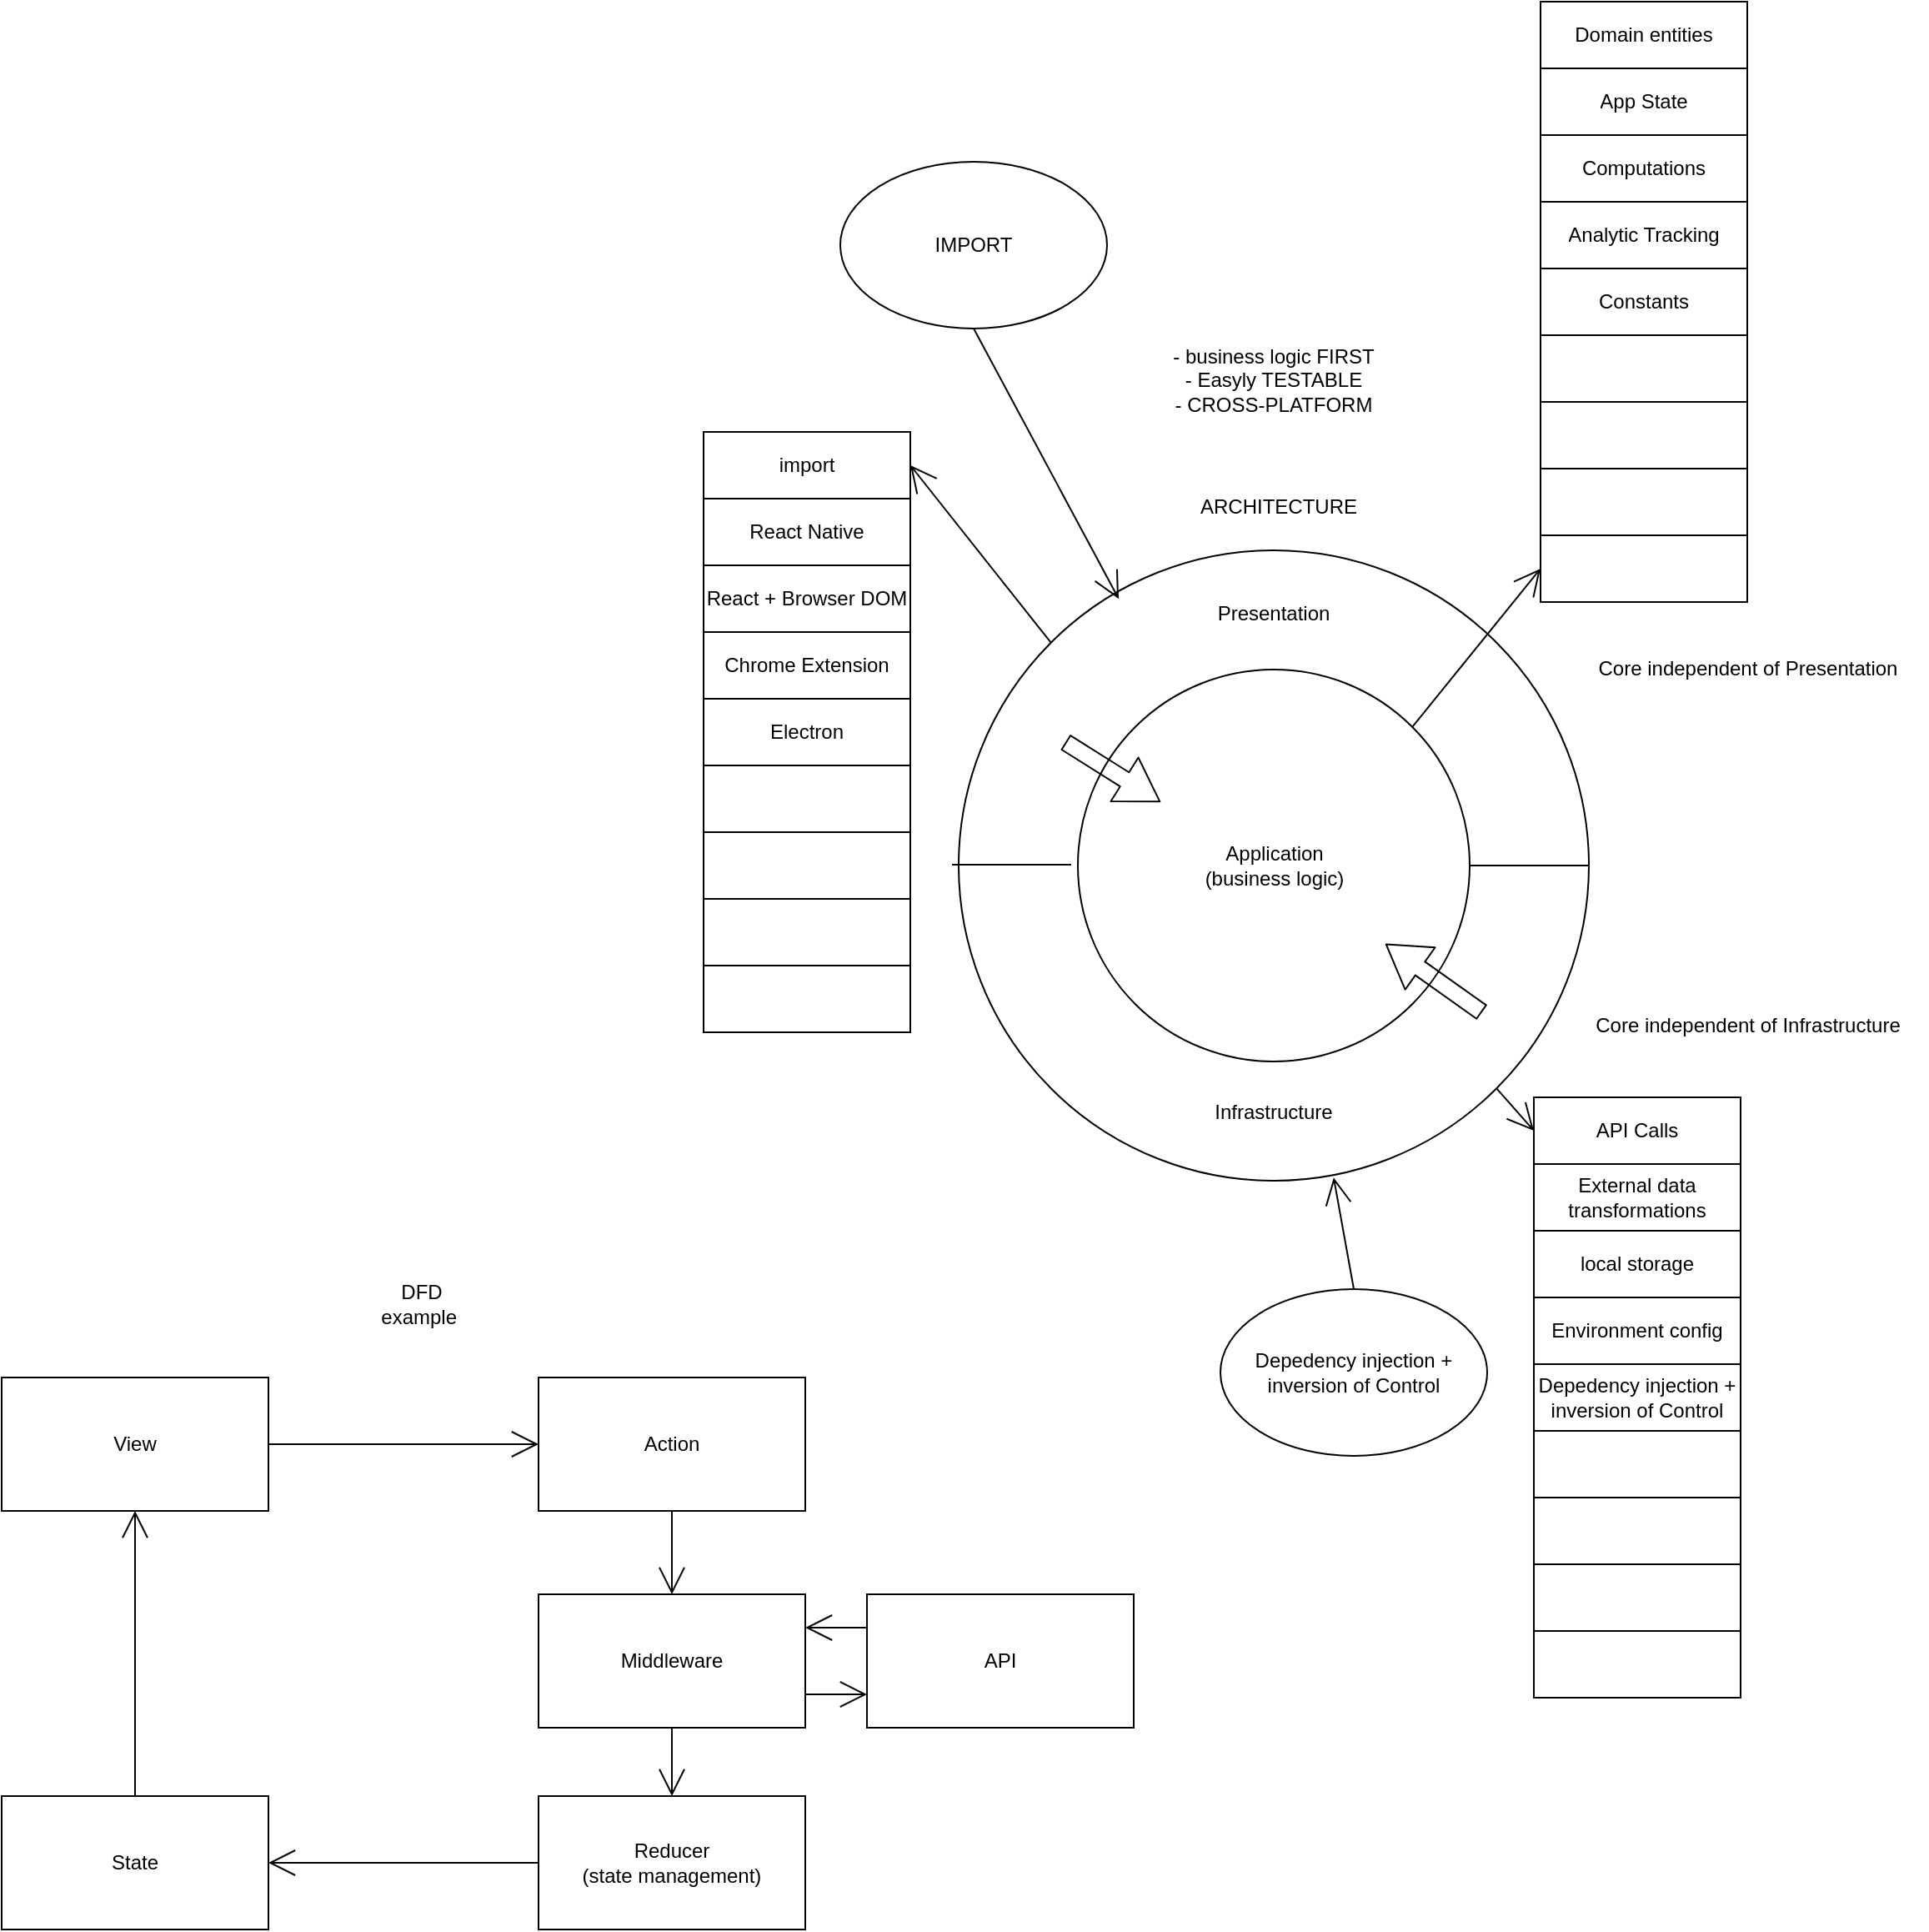 <mxfile version="20.8.16" type="device"><diagram name="Page-1" id="wz2Gjf_DAy5lskiJb3jF"><mxGraphModel dx="1704" dy="1566" grid="0" gridSize="10" guides="1" tooltips="1" connect="1" arrows="1" fold="1" page="0" pageScale="1" pageWidth="850" pageHeight="1100" math="0" shadow="0"><root><mxCell id="0"/><mxCell id="1" parent="0"/><mxCell id="e_fFrTzsC7vawSEPjvbH-32" style="edgeStyle=none;curved=1;rounded=0;orthogonalLoop=1;jettySize=auto;html=1;exitX=0;exitY=0;exitDx=0;exitDy=0;entryX=1;entryY=0.5;entryDx=0;entryDy=0;endArrow=open;startSize=14;endSize=14;sourcePerimeterSpacing=8;targetPerimeterSpacing=8;" edge="1" parent="1" source="e_fFrTzsC7vawSEPjvbH-2" target="e_fFrTzsC7vawSEPjvbH-14"><mxGeometry relative="1" as="geometry"/></mxCell><mxCell id="e_fFrTzsC7vawSEPjvbH-78" style="edgeStyle=none;curved=1;rounded=0;orthogonalLoop=1;jettySize=auto;html=1;exitX=1;exitY=1;exitDx=0;exitDy=0;entryX=0;entryY=0.5;entryDx=0;entryDy=0;endArrow=open;startSize=14;endSize=14;sourcePerimeterSpacing=8;targetPerimeterSpacing=8;" edge="1" parent="1" source="e_fFrTzsC7vawSEPjvbH-2" target="e_fFrTzsC7vawSEPjvbH-56"><mxGeometry relative="1" as="geometry"/></mxCell><mxCell id="e_fFrTzsC7vawSEPjvbH-2" value="" style="ellipse;whiteSpace=wrap;html=1;" vertex="1" parent="1"><mxGeometry x="81" y="-53" width="378" height="378" as="geometry"/></mxCell><mxCell id="e_fFrTzsC7vawSEPjvbH-54" style="edgeStyle=none;curved=1;rounded=0;orthogonalLoop=1;jettySize=auto;html=1;exitX=1;exitY=0;exitDx=0;exitDy=0;entryX=0;entryY=0.5;entryDx=0;entryDy=0;endArrow=open;startSize=14;endSize=14;sourcePerimeterSpacing=8;targetPerimeterSpacing=8;" edge="1" parent="1" source="e_fFrTzsC7vawSEPjvbH-3" target="e_fFrTzsC7vawSEPjvbH-50"><mxGeometry relative="1" as="geometry"/></mxCell><mxCell id="e_fFrTzsC7vawSEPjvbH-3" value="Application&lt;br&gt;(business logic)" style="ellipse;whiteSpace=wrap;html=1;" vertex="1" parent="1"><mxGeometry x="152.5" y="18.5" width="235" height="235" as="geometry"/></mxCell><mxCell id="e_fFrTzsC7vawSEPjvbH-5" value="" style="endArrow=none;html=1;rounded=0;startSize=14;endSize=14;sourcePerimeterSpacing=8;targetPerimeterSpacing=8;curved=1;entryX=1;entryY=0.5;entryDx=0;entryDy=0;exitX=1;exitY=0.5;exitDx=0;exitDy=0;" edge="1" parent="1" source="e_fFrTzsC7vawSEPjvbH-3" target="e_fFrTzsC7vawSEPjvbH-2"><mxGeometry width="50" height="50" relative="1" as="geometry"><mxPoint x="226" y="157" as="sourcePoint"/><mxPoint x="276" y="107" as="targetPoint"/></mxGeometry></mxCell><mxCell id="e_fFrTzsC7vawSEPjvbH-6" value="" style="endArrow=none;html=1;rounded=0;startSize=14;endSize=14;sourcePerimeterSpacing=8;targetPerimeterSpacing=8;curved=1;entryX=1;entryY=0.5;entryDx=0;entryDy=0;exitX=1;exitY=0.5;exitDx=0;exitDy=0;" edge="1" parent="1"><mxGeometry width="50" height="50" relative="1" as="geometry"><mxPoint x="77.0" y="135.5" as="sourcePoint"/><mxPoint x="148.5" y="135.5" as="targetPoint"/></mxGeometry></mxCell><mxCell id="e_fFrTzsC7vawSEPjvbH-7" value="Presentation" style="text;strokeColor=none;fillColor=none;html=1;align=center;verticalAlign=middle;whiteSpace=wrap;rounded=0;" vertex="1" parent="1"><mxGeometry x="240" y="-30" width="60" height="30" as="geometry"/></mxCell><mxCell id="e_fFrTzsC7vawSEPjvbH-8" value="Infrastructure" style="text;strokeColor=none;fillColor=none;html=1;align=center;verticalAlign=middle;whiteSpace=wrap;rounded=0;" vertex="1" parent="1"><mxGeometry x="240" y="269" width="60" height="30" as="geometry"/></mxCell><mxCell id="e_fFrTzsC7vawSEPjvbH-9" value="Core independent of Presentation" style="text;strokeColor=none;fillColor=none;html=1;align=center;verticalAlign=middle;whiteSpace=wrap;rounded=0;" vertex="1" parent="1"><mxGeometry x="447" y="3" width="215" height="30" as="geometry"/></mxCell><mxCell id="e_fFrTzsC7vawSEPjvbH-10" value="Core independent of Infrastructure" style="text;strokeColor=none;fillColor=none;html=1;align=center;verticalAlign=middle;whiteSpace=wrap;rounded=0;" vertex="1" parent="1"><mxGeometry x="447" y="217" width="215" height="30" as="geometry"/></mxCell><mxCell id="e_fFrTzsC7vawSEPjvbH-11" value="ARCHITECTURE" style="text;strokeColor=none;fillColor=none;html=1;align=center;verticalAlign=middle;whiteSpace=wrap;rounded=0;" vertex="1" parent="1"><mxGeometry x="189" y="-94" width="168" height="30" as="geometry"/></mxCell><mxCell id="e_fFrTzsC7vawSEPjvbH-12" value="- business logic FIRST&lt;br&gt;- Easyly TESTABLE&lt;br&gt;- CROSS-PLATFORM" style="text;strokeColor=none;fillColor=none;html=1;align=center;verticalAlign=middle;whiteSpace=wrap;rounded=0;" vertex="1" parent="1"><mxGeometry x="186" y="-186" width="168" height="62" as="geometry"/></mxCell><mxCell id="e_fFrTzsC7vawSEPjvbH-13" value="" style="shape=table;startSize=0;container=1;collapsible=0;childLayout=tableLayout;" vertex="1" parent="1"><mxGeometry x="-72" y="-124" width="124" height="360" as="geometry"/></mxCell><mxCell id="e_fFrTzsC7vawSEPjvbH-14" value="" style="shape=tableRow;horizontal=0;startSize=0;swimlaneHead=0;swimlaneBody=0;strokeColor=inherit;top=0;left=0;bottom=0;right=0;collapsible=0;dropTarget=0;fillColor=none;points=[[0,0.5],[1,0.5]];portConstraint=eastwest;" vertex="1" parent="e_fFrTzsC7vawSEPjvbH-13"><mxGeometry width="124" height="40" as="geometry"/></mxCell><mxCell id="e_fFrTzsC7vawSEPjvbH-15" value="import" style="shape=partialRectangle;html=1;whiteSpace=wrap;connectable=0;strokeColor=inherit;overflow=hidden;fillColor=none;top=0;left=0;bottom=0;right=0;pointerEvents=1;" vertex="1" parent="e_fFrTzsC7vawSEPjvbH-14"><mxGeometry width="124" height="40" as="geometry"><mxRectangle width="124" height="40" as="alternateBounds"/></mxGeometry></mxCell><mxCell id="e_fFrTzsC7vawSEPjvbH-16" value="" style="shape=tableRow;horizontal=0;startSize=0;swimlaneHead=0;swimlaneBody=0;strokeColor=inherit;top=0;left=0;bottom=0;right=0;collapsible=0;dropTarget=0;fillColor=none;points=[[0,0.5],[1,0.5]];portConstraint=eastwest;" vertex="1" parent="e_fFrTzsC7vawSEPjvbH-13"><mxGeometry y="40" width="124" height="40" as="geometry"/></mxCell><mxCell id="e_fFrTzsC7vawSEPjvbH-17" value="React Native" style="shape=partialRectangle;html=1;whiteSpace=wrap;connectable=0;strokeColor=inherit;overflow=hidden;fillColor=none;top=0;left=0;bottom=0;right=0;pointerEvents=1;" vertex="1" parent="e_fFrTzsC7vawSEPjvbH-16"><mxGeometry width="124" height="40" as="geometry"><mxRectangle width="124" height="40" as="alternateBounds"/></mxGeometry></mxCell><mxCell id="e_fFrTzsC7vawSEPjvbH-18" value="" style="shape=tableRow;horizontal=0;startSize=0;swimlaneHead=0;swimlaneBody=0;strokeColor=inherit;top=0;left=0;bottom=0;right=0;collapsible=0;dropTarget=0;fillColor=none;points=[[0,0.5],[1,0.5]];portConstraint=eastwest;" vertex="1" parent="e_fFrTzsC7vawSEPjvbH-13"><mxGeometry y="80" width="124" height="40" as="geometry"/></mxCell><mxCell id="e_fFrTzsC7vawSEPjvbH-19" value="React + Browser DOM" style="shape=partialRectangle;html=1;whiteSpace=wrap;connectable=0;strokeColor=inherit;overflow=hidden;fillColor=none;top=0;left=0;bottom=0;right=0;pointerEvents=1;" vertex="1" parent="e_fFrTzsC7vawSEPjvbH-18"><mxGeometry width="124" height="40" as="geometry"><mxRectangle width="124" height="40" as="alternateBounds"/></mxGeometry></mxCell><mxCell id="e_fFrTzsC7vawSEPjvbH-20" value="" style="shape=tableRow;horizontal=0;startSize=0;swimlaneHead=0;swimlaneBody=0;strokeColor=inherit;top=0;left=0;bottom=0;right=0;collapsible=0;dropTarget=0;fillColor=none;points=[[0,0.5],[1,0.5]];portConstraint=eastwest;" vertex="1" parent="e_fFrTzsC7vawSEPjvbH-13"><mxGeometry y="120" width="124" height="40" as="geometry"/></mxCell><mxCell id="e_fFrTzsC7vawSEPjvbH-21" value="Chrome Extension" style="shape=partialRectangle;html=1;whiteSpace=wrap;connectable=0;strokeColor=inherit;overflow=hidden;fillColor=none;top=0;left=0;bottom=0;right=0;pointerEvents=1;" vertex="1" parent="e_fFrTzsC7vawSEPjvbH-20"><mxGeometry width="124" height="40" as="geometry"><mxRectangle width="124" height="40" as="alternateBounds"/></mxGeometry></mxCell><mxCell id="e_fFrTzsC7vawSEPjvbH-22" value="" style="shape=tableRow;horizontal=0;startSize=0;swimlaneHead=0;swimlaneBody=0;strokeColor=inherit;top=0;left=0;bottom=0;right=0;collapsible=0;dropTarget=0;fillColor=none;points=[[0,0.5],[1,0.5]];portConstraint=eastwest;" vertex="1" parent="e_fFrTzsC7vawSEPjvbH-13"><mxGeometry y="160" width="124" height="40" as="geometry"/></mxCell><mxCell id="e_fFrTzsC7vawSEPjvbH-23" value="Electron" style="shape=partialRectangle;html=1;whiteSpace=wrap;connectable=0;strokeColor=inherit;overflow=hidden;fillColor=none;top=0;left=0;bottom=0;right=0;pointerEvents=1;" vertex="1" parent="e_fFrTzsC7vawSEPjvbH-22"><mxGeometry width="124" height="40" as="geometry"><mxRectangle width="124" height="40" as="alternateBounds"/></mxGeometry></mxCell><mxCell id="e_fFrTzsC7vawSEPjvbH-24" value="" style="shape=tableRow;horizontal=0;startSize=0;swimlaneHead=0;swimlaneBody=0;strokeColor=inherit;top=0;left=0;bottom=0;right=0;collapsible=0;dropTarget=0;fillColor=none;points=[[0,0.5],[1,0.5]];portConstraint=eastwest;" vertex="1" parent="e_fFrTzsC7vawSEPjvbH-13"><mxGeometry y="200" width="124" height="40" as="geometry"/></mxCell><mxCell id="e_fFrTzsC7vawSEPjvbH-25" value="" style="shape=partialRectangle;html=1;whiteSpace=wrap;connectable=0;strokeColor=inherit;overflow=hidden;fillColor=none;top=0;left=0;bottom=0;right=0;pointerEvents=1;" vertex="1" parent="e_fFrTzsC7vawSEPjvbH-24"><mxGeometry width="124" height="40" as="geometry"><mxRectangle width="124" height="40" as="alternateBounds"/></mxGeometry></mxCell><mxCell id="e_fFrTzsC7vawSEPjvbH-26" value="" style="shape=tableRow;horizontal=0;startSize=0;swimlaneHead=0;swimlaneBody=0;strokeColor=inherit;top=0;left=0;bottom=0;right=0;collapsible=0;dropTarget=0;fillColor=none;points=[[0,0.5],[1,0.5]];portConstraint=eastwest;" vertex="1" parent="e_fFrTzsC7vawSEPjvbH-13"><mxGeometry y="240" width="124" height="40" as="geometry"/></mxCell><mxCell id="e_fFrTzsC7vawSEPjvbH-27" value="" style="shape=partialRectangle;html=1;whiteSpace=wrap;connectable=0;strokeColor=inherit;overflow=hidden;fillColor=none;top=0;left=0;bottom=0;right=0;pointerEvents=1;" vertex="1" parent="e_fFrTzsC7vawSEPjvbH-26"><mxGeometry width="124" height="40" as="geometry"><mxRectangle width="124" height="40" as="alternateBounds"/></mxGeometry></mxCell><mxCell id="e_fFrTzsC7vawSEPjvbH-28" value="" style="shape=tableRow;horizontal=0;startSize=0;swimlaneHead=0;swimlaneBody=0;strokeColor=inherit;top=0;left=0;bottom=0;right=0;collapsible=0;dropTarget=0;fillColor=none;points=[[0,0.5],[1,0.5]];portConstraint=eastwest;" vertex="1" parent="e_fFrTzsC7vawSEPjvbH-13"><mxGeometry y="280" width="124" height="40" as="geometry"/></mxCell><mxCell id="e_fFrTzsC7vawSEPjvbH-29" value="" style="shape=partialRectangle;html=1;whiteSpace=wrap;connectable=0;strokeColor=inherit;overflow=hidden;fillColor=none;top=0;left=0;bottom=0;right=0;pointerEvents=1;" vertex="1" parent="e_fFrTzsC7vawSEPjvbH-28"><mxGeometry width="124" height="40" as="geometry"><mxRectangle width="124" height="40" as="alternateBounds"/></mxGeometry></mxCell><mxCell id="e_fFrTzsC7vawSEPjvbH-30" value="" style="shape=tableRow;horizontal=0;startSize=0;swimlaneHead=0;swimlaneBody=0;strokeColor=inherit;top=0;left=0;bottom=0;right=0;collapsible=0;dropTarget=0;fillColor=none;points=[[0,0.5],[1,0.5]];portConstraint=eastwest;" vertex="1" parent="e_fFrTzsC7vawSEPjvbH-13"><mxGeometry y="320" width="124" height="40" as="geometry"/></mxCell><mxCell id="e_fFrTzsC7vawSEPjvbH-31" value="" style="shape=partialRectangle;html=1;whiteSpace=wrap;connectable=0;strokeColor=inherit;overflow=hidden;fillColor=none;top=0;left=0;bottom=0;right=0;pointerEvents=1;" vertex="1" parent="e_fFrTzsC7vawSEPjvbH-30"><mxGeometry width="124" height="40" as="geometry"><mxRectangle width="124" height="40" as="alternateBounds"/></mxGeometry></mxCell><mxCell id="e_fFrTzsC7vawSEPjvbH-33" value="" style="shape=table;startSize=0;container=1;collapsible=0;childLayout=tableLayout;" vertex="1" parent="1"><mxGeometry x="430" y="-382" width="124" height="360" as="geometry"/></mxCell><mxCell id="e_fFrTzsC7vawSEPjvbH-34" value="" style="shape=tableRow;horizontal=0;startSize=0;swimlaneHead=0;swimlaneBody=0;strokeColor=inherit;top=0;left=0;bottom=0;right=0;collapsible=0;dropTarget=0;fillColor=none;points=[[0,0.5],[1,0.5]];portConstraint=eastwest;" vertex="1" parent="e_fFrTzsC7vawSEPjvbH-33"><mxGeometry width="124" height="40" as="geometry"/></mxCell><mxCell id="e_fFrTzsC7vawSEPjvbH-35" value="Domain entities" style="shape=partialRectangle;html=1;whiteSpace=wrap;connectable=0;strokeColor=inherit;overflow=hidden;fillColor=none;top=0;left=0;bottom=0;right=0;pointerEvents=1;" vertex="1" parent="e_fFrTzsC7vawSEPjvbH-34"><mxGeometry width="124" height="40" as="geometry"><mxRectangle width="124" height="40" as="alternateBounds"/></mxGeometry></mxCell><mxCell id="e_fFrTzsC7vawSEPjvbH-36" value="" style="shape=tableRow;horizontal=0;startSize=0;swimlaneHead=0;swimlaneBody=0;strokeColor=inherit;top=0;left=0;bottom=0;right=0;collapsible=0;dropTarget=0;fillColor=none;points=[[0,0.5],[1,0.5]];portConstraint=eastwest;" vertex="1" parent="e_fFrTzsC7vawSEPjvbH-33"><mxGeometry y="40" width="124" height="40" as="geometry"/></mxCell><mxCell id="e_fFrTzsC7vawSEPjvbH-37" value="App State" style="shape=partialRectangle;html=1;whiteSpace=wrap;connectable=0;strokeColor=inherit;overflow=hidden;fillColor=none;top=0;left=0;bottom=0;right=0;pointerEvents=1;" vertex="1" parent="e_fFrTzsC7vawSEPjvbH-36"><mxGeometry width="124" height="40" as="geometry"><mxRectangle width="124" height="40" as="alternateBounds"/></mxGeometry></mxCell><mxCell id="e_fFrTzsC7vawSEPjvbH-38" value="" style="shape=tableRow;horizontal=0;startSize=0;swimlaneHead=0;swimlaneBody=0;strokeColor=inherit;top=0;left=0;bottom=0;right=0;collapsible=0;dropTarget=0;fillColor=none;points=[[0,0.5],[1,0.5]];portConstraint=eastwest;" vertex="1" parent="e_fFrTzsC7vawSEPjvbH-33"><mxGeometry y="80" width="124" height="40" as="geometry"/></mxCell><mxCell id="e_fFrTzsC7vawSEPjvbH-39" value="Computations" style="shape=partialRectangle;html=1;whiteSpace=wrap;connectable=0;strokeColor=inherit;overflow=hidden;fillColor=none;top=0;left=0;bottom=0;right=0;pointerEvents=1;" vertex="1" parent="e_fFrTzsC7vawSEPjvbH-38"><mxGeometry width="124" height="40" as="geometry"><mxRectangle width="124" height="40" as="alternateBounds"/></mxGeometry></mxCell><mxCell id="e_fFrTzsC7vawSEPjvbH-40" value="" style="shape=tableRow;horizontal=0;startSize=0;swimlaneHead=0;swimlaneBody=0;strokeColor=inherit;top=0;left=0;bottom=0;right=0;collapsible=0;dropTarget=0;fillColor=none;points=[[0,0.5],[1,0.5]];portConstraint=eastwest;" vertex="1" parent="e_fFrTzsC7vawSEPjvbH-33"><mxGeometry y="120" width="124" height="40" as="geometry"/></mxCell><mxCell id="e_fFrTzsC7vawSEPjvbH-41" value="Analytic Tracking" style="shape=partialRectangle;html=1;whiteSpace=wrap;connectable=0;strokeColor=inherit;overflow=hidden;fillColor=none;top=0;left=0;bottom=0;right=0;pointerEvents=1;" vertex="1" parent="e_fFrTzsC7vawSEPjvbH-40"><mxGeometry width="124" height="40" as="geometry"><mxRectangle width="124" height="40" as="alternateBounds"/></mxGeometry></mxCell><mxCell id="e_fFrTzsC7vawSEPjvbH-42" value="" style="shape=tableRow;horizontal=0;startSize=0;swimlaneHead=0;swimlaneBody=0;strokeColor=inherit;top=0;left=0;bottom=0;right=0;collapsible=0;dropTarget=0;fillColor=none;points=[[0,0.5],[1,0.5]];portConstraint=eastwest;" vertex="1" parent="e_fFrTzsC7vawSEPjvbH-33"><mxGeometry y="160" width="124" height="40" as="geometry"/></mxCell><mxCell id="e_fFrTzsC7vawSEPjvbH-43" value="Constants" style="shape=partialRectangle;html=1;whiteSpace=wrap;connectable=0;strokeColor=inherit;overflow=hidden;fillColor=none;top=0;left=0;bottom=0;right=0;pointerEvents=1;" vertex="1" parent="e_fFrTzsC7vawSEPjvbH-42"><mxGeometry width="124" height="40" as="geometry"><mxRectangle width="124" height="40" as="alternateBounds"/></mxGeometry></mxCell><mxCell id="e_fFrTzsC7vawSEPjvbH-44" value="" style="shape=tableRow;horizontal=0;startSize=0;swimlaneHead=0;swimlaneBody=0;strokeColor=inherit;top=0;left=0;bottom=0;right=0;collapsible=0;dropTarget=0;fillColor=none;points=[[0,0.5],[1,0.5]];portConstraint=eastwest;" vertex="1" parent="e_fFrTzsC7vawSEPjvbH-33"><mxGeometry y="200" width="124" height="40" as="geometry"/></mxCell><mxCell id="e_fFrTzsC7vawSEPjvbH-45" value="" style="shape=partialRectangle;html=1;whiteSpace=wrap;connectable=0;strokeColor=inherit;overflow=hidden;fillColor=none;top=0;left=0;bottom=0;right=0;pointerEvents=1;" vertex="1" parent="e_fFrTzsC7vawSEPjvbH-44"><mxGeometry width="124" height="40" as="geometry"><mxRectangle width="124" height="40" as="alternateBounds"/></mxGeometry></mxCell><mxCell id="e_fFrTzsC7vawSEPjvbH-46" value="" style="shape=tableRow;horizontal=0;startSize=0;swimlaneHead=0;swimlaneBody=0;strokeColor=inherit;top=0;left=0;bottom=0;right=0;collapsible=0;dropTarget=0;fillColor=none;points=[[0,0.5],[1,0.5]];portConstraint=eastwest;" vertex="1" parent="e_fFrTzsC7vawSEPjvbH-33"><mxGeometry y="240" width="124" height="40" as="geometry"/></mxCell><mxCell id="e_fFrTzsC7vawSEPjvbH-47" value="" style="shape=partialRectangle;html=1;whiteSpace=wrap;connectable=0;strokeColor=inherit;overflow=hidden;fillColor=none;top=0;left=0;bottom=0;right=0;pointerEvents=1;" vertex="1" parent="e_fFrTzsC7vawSEPjvbH-46"><mxGeometry width="124" height="40" as="geometry"><mxRectangle width="124" height="40" as="alternateBounds"/></mxGeometry></mxCell><mxCell id="e_fFrTzsC7vawSEPjvbH-48" value="" style="shape=tableRow;horizontal=0;startSize=0;swimlaneHead=0;swimlaneBody=0;strokeColor=inherit;top=0;left=0;bottom=0;right=0;collapsible=0;dropTarget=0;fillColor=none;points=[[0,0.5],[1,0.5]];portConstraint=eastwest;" vertex="1" parent="e_fFrTzsC7vawSEPjvbH-33"><mxGeometry y="280" width="124" height="40" as="geometry"/></mxCell><mxCell id="e_fFrTzsC7vawSEPjvbH-49" value="" style="shape=partialRectangle;html=1;whiteSpace=wrap;connectable=0;strokeColor=inherit;overflow=hidden;fillColor=none;top=0;left=0;bottom=0;right=0;pointerEvents=1;" vertex="1" parent="e_fFrTzsC7vawSEPjvbH-48"><mxGeometry width="124" height="40" as="geometry"><mxRectangle width="124" height="40" as="alternateBounds"/></mxGeometry></mxCell><mxCell id="e_fFrTzsC7vawSEPjvbH-50" value="" style="shape=tableRow;horizontal=0;startSize=0;swimlaneHead=0;swimlaneBody=0;strokeColor=inherit;top=0;left=0;bottom=0;right=0;collapsible=0;dropTarget=0;fillColor=none;points=[[0,0.5],[1,0.5]];portConstraint=eastwest;" vertex="1" parent="e_fFrTzsC7vawSEPjvbH-33"><mxGeometry y="320" width="124" height="40" as="geometry"/></mxCell><mxCell id="e_fFrTzsC7vawSEPjvbH-51" value="" style="shape=partialRectangle;html=1;whiteSpace=wrap;connectable=0;strokeColor=inherit;overflow=hidden;fillColor=none;top=0;left=0;bottom=0;right=0;pointerEvents=1;" vertex="1" parent="e_fFrTzsC7vawSEPjvbH-50"><mxGeometry width="124" height="40" as="geometry"><mxRectangle width="124" height="40" as="alternateBounds"/></mxGeometry></mxCell><mxCell id="e_fFrTzsC7vawSEPjvbH-55" value="" style="shape=table;startSize=0;container=1;collapsible=0;childLayout=tableLayout;" vertex="1" parent="1"><mxGeometry x="426" y="275" width="124" height="360" as="geometry"/></mxCell><mxCell id="e_fFrTzsC7vawSEPjvbH-56" value="" style="shape=tableRow;horizontal=0;startSize=0;swimlaneHead=0;swimlaneBody=0;strokeColor=inherit;top=0;left=0;bottom=0;right=0;collapsible=0;dropTarget=0;fillColor=none;points=[[0,0.5],[1,0.5]];portConstraint=eastwest;" vertex="1" parent="e_fFrTzsC7vawSEPjvbH-55"><mxGeometry width="124" height="40" as="geometry"/></mxCell><mxCell id="e_fFrTzsC7vawSEPjvbH-57" value="API Calls" style="shape=partialRectangle;html=1;whiteSpace=wrap;connectable=0;strokeColor=inherit;overflow=hidden;fillColor=none;top=0;left=0;bottom=0;right=0;pointerEvents=1;" vertex="1" parent="e_fFrTzsC7vawSEPjvbH-56"><mxGeometry width="124" height="40" as="geometry"><mxRectangle width="124" height="40" as="alternateBounds"/></mxGeometry></mxCell><mxCell id="e_fFrTzsC7vawSEPjvbH-58" value="" style="shape=tableRow;horizontal=0;startSize=0;swimlaneHead=0;swimlaneBody=0;strokeColor=inherit;top=0;left=0;bottom=0;right=0;collapsible=0;dropTarget=0;fillColor=none;points=[[0,0.5],[1,0.5]];portConstraint=eastwest;" vertex="1" parent="e_fFrTzsC7vawSEPjvbH-55"><mxGeometry y="40" width="124" height="40" as="geometry"/></mxCell><mxCell id="e_fFrTzsC7vawSEPjvbH-59" value="External data transformations" style="shape=partialRectangle;html=1;whiteSpace=wrap;connectable=0;strokeColor=inherit;overflow=hidden;fillColor=none;top=0;left=0;bottom=0;right=0;pointerEvents=1;" vertex="1" parent="e_fFrTzsC7vawSEPjvbH-58"><mxGeometry width="124" height="40" as="geometry"><mxRectangle width="124" height="40" as="alternateBounds"/></mxGeometry></mxCell><mxCell id="e_fFrTzsC7vawSEPjvbH-60" value="" style="shape=tableRow;horizontal=0;startSize=0;swimlaneHead=0;swimlaneBody=0;strokeColor=inherit;top=0;left=0;bottom=0;right=0;collapsible=0;dropTarget=0;fillColor=none;points=[[0,0.5],[1,0.5]];portConstraint=eastwest;" vertex="1" parent="e_fFrTzsC7vawSEPjvbH-55"><mxGeometry y="80" width="124" height="40" as="geometry"/></mxCell><mxCell id="e_fFrTzsC7vawSEPjvbH-61" value="local storage" style="shape=partialRectangle;html=1;whiteSpace=wrap;connectable=0;strokeColor=inherit;overflow=hidden;fillColor=none;top=0;left=0;bottom=0;right=0;pointerEvents=1;" vertex="1" parent="e_fFrTzsC7vawSEPjvbH-60"><mxGeometry width="124" height="40" as="geometry"><mxRectangle width="124" height="40" as="alternateBounds"/></mxGeometry></mxCell><mxCell id="e_fFrTzsC7vawSEPjvbH-62" value="" style="shape=tableRow;horizontal=0;startSize=0;swimlaneHead=0;swimlaneBody=0;strokeColor=inherit;top=0;left=0;bottom=0;right=0;collapsible=0;dropTarget=0;fillColor=none;points=[[0,0.5],[1,0.5]];portConstraint=eastwest;" vertex="1" parent="e_fFrTzsC7vawSEPjvbH-55"><mxGeometry y="120" width="124" height="40" as="geometry"/></mxCell><mxCell id="e_fFrTzsC7vawSEPjvbH-63" value="Environment config" style="shape=partialRectangle;html=1;whiteSpace=wrap;connectable=0;strokeColor=inherit;overflow=hidden;fillColor=none;top=0;left=0;bottom=0;right=0;pointerEvents=1;" vertex="1" parent="e_fFrTzsC7vawSEPjvbH-62"><mxGeometry width="124" height="40" as="geometry"><mxRectangle width="124" height="40" as="alternateBounds"/></mxGeometry></mxCell><mxCell id="e_fFrTzsC7vawSEPjvbH-64" value="" style="shape=tableRow;horizontal=0;startSize=0;swimlaneHead=0;swimlaneBody=0;strokeColor=inherit;top=0;left=0;bottom=0;right=0;collapsible=0;dropTarget=0;fillColor=none;points=[[0,0.5],[1,0.5]];portConstraint=eastwest;" vertex="1" parent="e_fFrTzsC7vawSEPjvbH-55"><mxGeometry y="160" width="124" height="40" as="geometry"/></mxCell><mxCell id="e_fFrTzsC7vawSEPjvbH-65" value="Depedency injection + inversion of Control" style="shape=partialRectangle;html=1;whiteSpace=wrap;connectable=0;strokeColor=inherit;overflow=hidden;fillColor=none;top=0;left=0;bottom=0;right=0;pointerEvents=1;" vertex="1" parent="e_fFrTzsC7vawSEPjvbH-64"><mxGeometry width="124" height="40" as="geometry"><mxRectangle width="124" height="40" as="alternateBounds"/></mxGeometry></mxCell><mxCell id="e_fFrTzsC7vawSEPjvbH-66" value="" style="shape=tableRow;horizontal=0;startSize=0;swimlaneHead=0;swimlaneBody=0;strokeColor=inherit;top=0;left=0;bottom=0;right=0;collapsible=0;dropTarget=0;fillColor=none;points=[[0,0.5],[1,0.5]];portConstraint=eastwest;" vertex="1" parent="e_fFrTzsC7vawSEPjvbH-55"><mxGeometry y="200" width="124" height="40" as="geometry"/></mxCell><mxCell id="e_fFrTzsC7vawSEPjvbH-67" value="" style="shape=partialRectangle;html=1;whiteSpace=wrap;connectable=0;strokeColor=inherit;overflow=hidden;fillColor=none;top=0;left=0;bottom=0;right=0;pointerEvents=1;" vertex="1" parent="e_fFrTzsC7vawSEPjvbH-66"><mxGeometry width="124" height="40" as="geometry"><mxRectangle width="124" height="40" as="alternateBounds"/></mxGeometry></mxCell><mxCell id="e_fFrTzsC7vawSEPjvbH-68" value="" style="shape=tableRow;horizontal=0;startSize=0;swimlaneHead=0;swimlaneBody=0;strokeColor=inherit;top=0;left=0;bottom=0;right=0;collapsible=0;dropTarget=0;fillColor=none;points=[[0,0.5],[1,0.5]];portConstraint=eastwest;" vertex="1" parent="e_fFrTzsC7vawSEPjvbH-55"><mxGeometry y="240" width="124" height="40" as="geometry"/></mxCell><mxCell id="e_fFrTzsC7vawSEPjvbH-69" value="" style="shape=partialRectangle;html=1;whiteSpace=wrap;connectable=0;strokeColor=inherit;overflow=hidden;fillColor=none;top=0;left=0;bottom=0;right=0;pointerEvents=1;" vertex="1" parent="e_fFrTzsC7vawSEPjvbH-68"><mxGeometry width="124" height="40" as="geometry"><mxRectangle width="124" height="40" as="alternateBounds"/></mxGeometry></mxCell><mxCell id="e_fFrTzsC7vawSEPjvbH-70" value="" style="shape=tableRow;horizontal=0;startSize=0;swimlaneHead=0;swimlaneBody=0;strokeColor=inherit;top=0;left=0;bottom=0;right=0;collapsible=0;dropTarget=0;fillColor=none;points=[[0,0.5],[1,0.5]];portConstraint=eastwest;" vertex="1" parent="e_fFrTzsC7vawSEPjvbH-55"><mxGeometry y="280" width="124" height="40" as="geometry"/></mxCell><mxCell id="e_fFrTzsC7vawSEPjvbH-71" value="" style="shape=partialRectangle;html=1;whiteSpace=wrap;connectable=0;strokeColor=inherit;overflow=hidden;fillColor=none;top=0;left=0;bottom=0;right=0;pointerEvents=1;" vertex="1" parent="e_fFrTzsC7vawSEPjvbH-70"><mxGeometry width="124" height="40" as="geometry"><mxRectangle width="124" height="40" as="alternateBounds"/></mxGeometry></mxCell><mxCell id="e_fFrTzsC7vawSEPjvbH-72" value="" style="shape=tableRow;horizontal=0;startSize=0;swimlaneHead=0;swimlaneBody=0;strokeColor=inherit;top=0;left=0;bottom=0;right=0;collapsible=0;dropTarget=0;fillColor=none;points=[[0,0.5],[1,0.5]];portConstraint=eastwest;" vertex="1" parent="e_fFrTzsC7vawSEPjvbH-55"><mxGeometry y="320" width="124" height="40" as="geometry"/></mxCell><mxCell id="e_fFrTzsC7vawSEPjvbH-73" value="" style="shape=partialRectangle;html=1;whiteSpace=wrap;connectable=0;strokeColor=inherit;overflow=hidden;fillColor=none;top=0;left=0;bottom=0;right=0;pointerEvents=1;" vertex="1" parent="e_fFrTzsC7vawSEPjvbH-72"><mxGeometry width="124" height="40" as="geometry"><mxRectangle width="124" height="40" as="alternateBounds"/></mxGeometry></mxCell><mxCell id="e_fFrTzsC7vawSEPjvbH-75" style="edgeStyle=none;curved=1;rounded=0;orthogonalLoop=1;jettySize=auto;html=1;exitX=0.5;exitY=1;exitDx=0;exitDy=0;entryX=0.254;entryY=0.077;entryDx=0;entryDy=0;entryPerimeter=0;endArrow=open;startSize=14;endSize=14;sourcePerimeterSpacing=8;targetPerimeterSpacing=8;" edge="1" parent="1" source="e_fFrTzsC7vawSEPjvbH-74" target="e_fFrTzsC7vawSEPjvbH-2"><mxGeometry relative="1" as="geometry"/></mxCell><mxCell id="e_fFrTzsC7vawSEPjvbH-74" value="IMPORT" style="ellipse;whiteSpace=wrap;html=1;" vertex="1" parent="1"><mxGeometry x="10" y="-286" width="160" height="100" as="geometry"/></mxCell><mxCell id="e_fFrTzsC7vawSEPjvbH-77" style="edgeStyle=none;curved=1;rounded=0;orthogonalLoop=1;jettySize=auto;html=1;exitX=0.5;exitY=0;exitDx=0;exitDy=0;entryX=0.595;entryY=0.995;entryDx=0;entryDy=0;entryPerimeter=0;endArrow=open;startSize=14;endSize=14;sourcePerimeterSpacing=8;targetPerimeterSpacing=8;" edge="1" parent="1" source="e_fFrTzsC7vawSEPjvbH-76" target="e_fFrTzsC7vawSEPjvbH-2"><mxGeometry relative="1" as="geometry"/></mxCell><mxCell id="e_fFrTzsC7vawSEPjvbH-76" value="Depedency injection + inversion of Control" style="ellipse;whiteSpace=wrap;html=1;" vertex="1" parent="1"><mxGeometry x="238" y="390" width="160" height="100" as="geometry"/></mxCell><mxCell id="e_fFrTzsC7vawSEPjvbH-53" value="" style="edgeStyle=none;orthogonalLoop=1;jettySize=auto;html=1;shape=flexArrow;rounded=1;startSize=8;endSize=8;endArrow=open;sourcePerimeterSpacing=8;targetPerimeterSpacing=8;curved=1;entryX=0.211;entryY=0.338;entryDx=0;entryDy=0;entryPerimeter=0;" edge="1" parent="1"><mxGeometry width="140" relative="1" as="geometry"><mxPoint x="394.91" y="224.07" as="sourcePoint"/><mxPoint x="336.995" y="183.0" as="targetPoint"/><Array as="points"/></mxGeometry></mxCell><mxCell id="e_fFrTzsC7vawSEPjvbH-52" value="" style="edgeStyle=none;orthogonalLoop=1;jettySize=auto;html=1;shape=flexArrow;rounded=1;startSize=8;endSize=8;endArrow=open;sourcePerimeterSpacing=8;targetPerimeterSpacing=8;curved=1;entryX=0.211;entryY=0.338;entryDx=0;entryDy=0;entryPerimeter=0;" edge="1" parent="1" target="e_fFrTzsC7vawSEPjvbH-3"><mxGeometry width="140" relative="1" as="geometry"><mxPoint x="145" y="62" as="sourcePoint"/><mxPoint x="285" y="62" as="targetPoint"/><Array as="points"/></mxGeometry></mxCell><mxCell id="e_fFrTzsC7vawSEPjvbH-79" value="DFD example&amp;nbsp;" style="text;strokeColor=none;fillColor=none;html=1;align=center;verticalAlign=middle;whiteSpace=wrap;rounded=0;" vertex="1" parent="1"><mxGeometry x="-271" y="384" width="60" height="30" as="geometry"/></mxCell><mxCell id="e_fFrTzsC7vawSEPjvbH-86" style="edgeStyle=none;curved=1;rounded=0;orthogonalLoop=1;jettySize=auto;html=1;entryX=0;entryY=0.5;entryDx=0;entryDy=0;endArrow=open;startSize=14;endSize=14;sourcePerimeterSpacing=8;targetPerimeterSpacing=8;exitX=1;exitY=0.5;exitDx=0;exitDy=0;" edge="1" parent="1" source="e_fFrTzsC7vawSEPjvbH-80" target="e_fFrTzsC7vawSEPjvbH-81"><mxGeometry relative="1" as="geometry"/></mxCell><mxCell id="e_fFrTzsC7vawSEPjvbH-80" value="View" style="rounded=0;whiteSpace=wrap;html=1;" vertex="1" parent="1"><mxGeometry x="-493" y="443" width="160" height="80" as="geometry"/></mxCell><mxCell id="e_fFrTzsC7vawSEPjvbH-87" style="edgeStyle=none;curved=1;rounded=0;orthogonalLoop=1;jettySize=auto;html=1;exitX=0.5;exitY=1;exitDx=0;exitDy=0;entryX=0.5;entryY=0;entryDx=0;entryDy=0;endArrow=open;startSize=14;endSize=14;sourcePerimeterSpacing=8;targetPerimeterSpacing=8;" edge="1" parent="1" source="e_fFrTzsC7vawSEPjvbH-81" target="e_fFrTzsC7vawSEPjvbH-82"><mxGeometry relative="1" as="geometry"/></mxCell><mxCell id="e_fFrTzsC7vawSEPjvbH-81" value="Action" style="rounded=0;whiteSpace=wrap;html=1;" vertex="1" parent="1"><mxGeometry x="-171" y="443" width="160" height="80" as="geometry"/></mxCell><mxCell id="e_fFrTzsC7vawSEPjvbH-88" style="edgeStyle=none;curved=1;rounded=0;orthogonalLoop=1;jettySize=auto;html=1;exitX=0.5;exitY=1;exitDx=0;exitDy=0;entryX=0.5;entryY=0;entryDx=0;entryDy=0;endArrow=open;startSize=14;endSize=14;sourcePerimeterSpacing=8;targetPerimeterSpacing=8;" edge="1" parent="1" source="e_fFrTzsC7vawSEPjvbH-82" target="e_fFrTzsC7vawSEPjvbH-83"><mxGeometry relative="1" as="geometry"/></mxCell><mxCell id="e_fFrTzsC7vawSEPjvbH-92" style="edgeStyle=none;curved=1;rounded=0;orthogonalLoop=1;jettySize=auto;html=1;exitX=1;exitY=0.75;exitDx=0;exitDy=0;entryX=0;entryY=0.75;entryDx=0;entryDy=0;endArrow=open;startSize=14;endSize=14;sourcePerimeterSpacing=8;targetPerimeterSpacing=8;" edge="1" parent="1" source="e_fFrTzsC7vawSEPjvbH-82" target="e_fFrTzsC7vawSEPjvbH-85"><mxGeometry relative="1" as="geometry"/></mxCell><mxCell id="e_fFrTzsC7vawSEPjvbH-82" value="Middleware" style="rounded=0;whiteSpace=wrap;html=1;" vertex="1" parent="1"><mxGeometry x="-171" y="573" width="160" height="80" as="geometry"/></mxCell><mxCell id="e_fFrTzsC7vawSEPjvbH-89" style="edgeStyle=none;curved=1;rounded=0;orthogonalLoop=1;jettySize=auto;html=1;exitX=0;exitY=0.5;exitDx=0;exitDy=0;entryX=1;entryY=0.5;entryDx=0;entryDy=0;endArrow=open;startSize=14;endSize=14;sourcePerimeterSpacing=8;targetPerimeterSpacing=8;" edge="1" parent="1" source="e_fFrTzsC7vawSEPjvbH-83" target="e_fFrTzsC7vawSEPjvbH-84"><mxGeometry relative="1" as="geometry"/></mxCell><mxCell id="e_fFrTzsC7vawSEPjvbH-83" value="Reducer&lt;br&gt;(state management)" style="rounded=0;whiteSpace=wrap;html=1;" vertex="1" parent="1"><mxGeometry x="-171" y="694" width="160" height="80" as="geometry"/></mxCell><mxCell id="e_fFrTzsC7vawSEPjvbH-90" style="edgeStyle=none;curved=1;rounded=0;orthogonalLoop=1;jettySize=auto;html=1;exitX=0.5;exitY=0;exitDx=0;exitDy=0;entryX=0.5;entryY=1;entryDx=0;entryDy=0;endArrow=open;startSize=14;endSize=14;sourcePerimeterSpacing=8;targetPerimeterSpacing=8;" edge="1" parent="1" source="e_fFrTzsC7vawSEPjvbH-84" target="e_fFrTzsC7vawSEPjvbH-80"><mxGeometry relative="1" as="geometry"/></mxCell><mxCell id="e_fFrTzsC7vawSEPjvbH-84" value="State" style="rounded=0;whiteSpace=wrap;html=1;" vertex="1" parent="1"><mxGeometry x="-493" y="694" width="160" height="80" as="geometry"/></mxCell><mxCell id="e_fFrTzsC7vawSEPjvbH-91" style="edgeStyle=none;curved=1;rounded=0;orthogonalLoop=1;jettySize=auto;html=1;exitX=0;exitY=0.25;exitDx=0;exitDy=0;entryX=1;entryY=0.25;entryDx=0;entryDy=0;endArrow=open;startSize=14;endSize=14;sourcePerimeterSpacing=8;targetPerimeterSpacing=8;" edge="1" parent="1" source="e_fFrTzsC7vawSEPjvbH-85" target="e_fFrTzsC7vawSEPjvbH-82"><mxGeometry relative="1" as="geometry"/></mxCell><mxCell id="e_fFrTzsC7vawSEPjvbH-85" value="API" style="rounded=0;whiteSpace=wrap;html=1;" vertex="1" parent="1"><mxGeometry x="26" y="573" width="160" height="80" as="geometry"/></mxCell></root></mxGraphModel></diagram></mxfile>